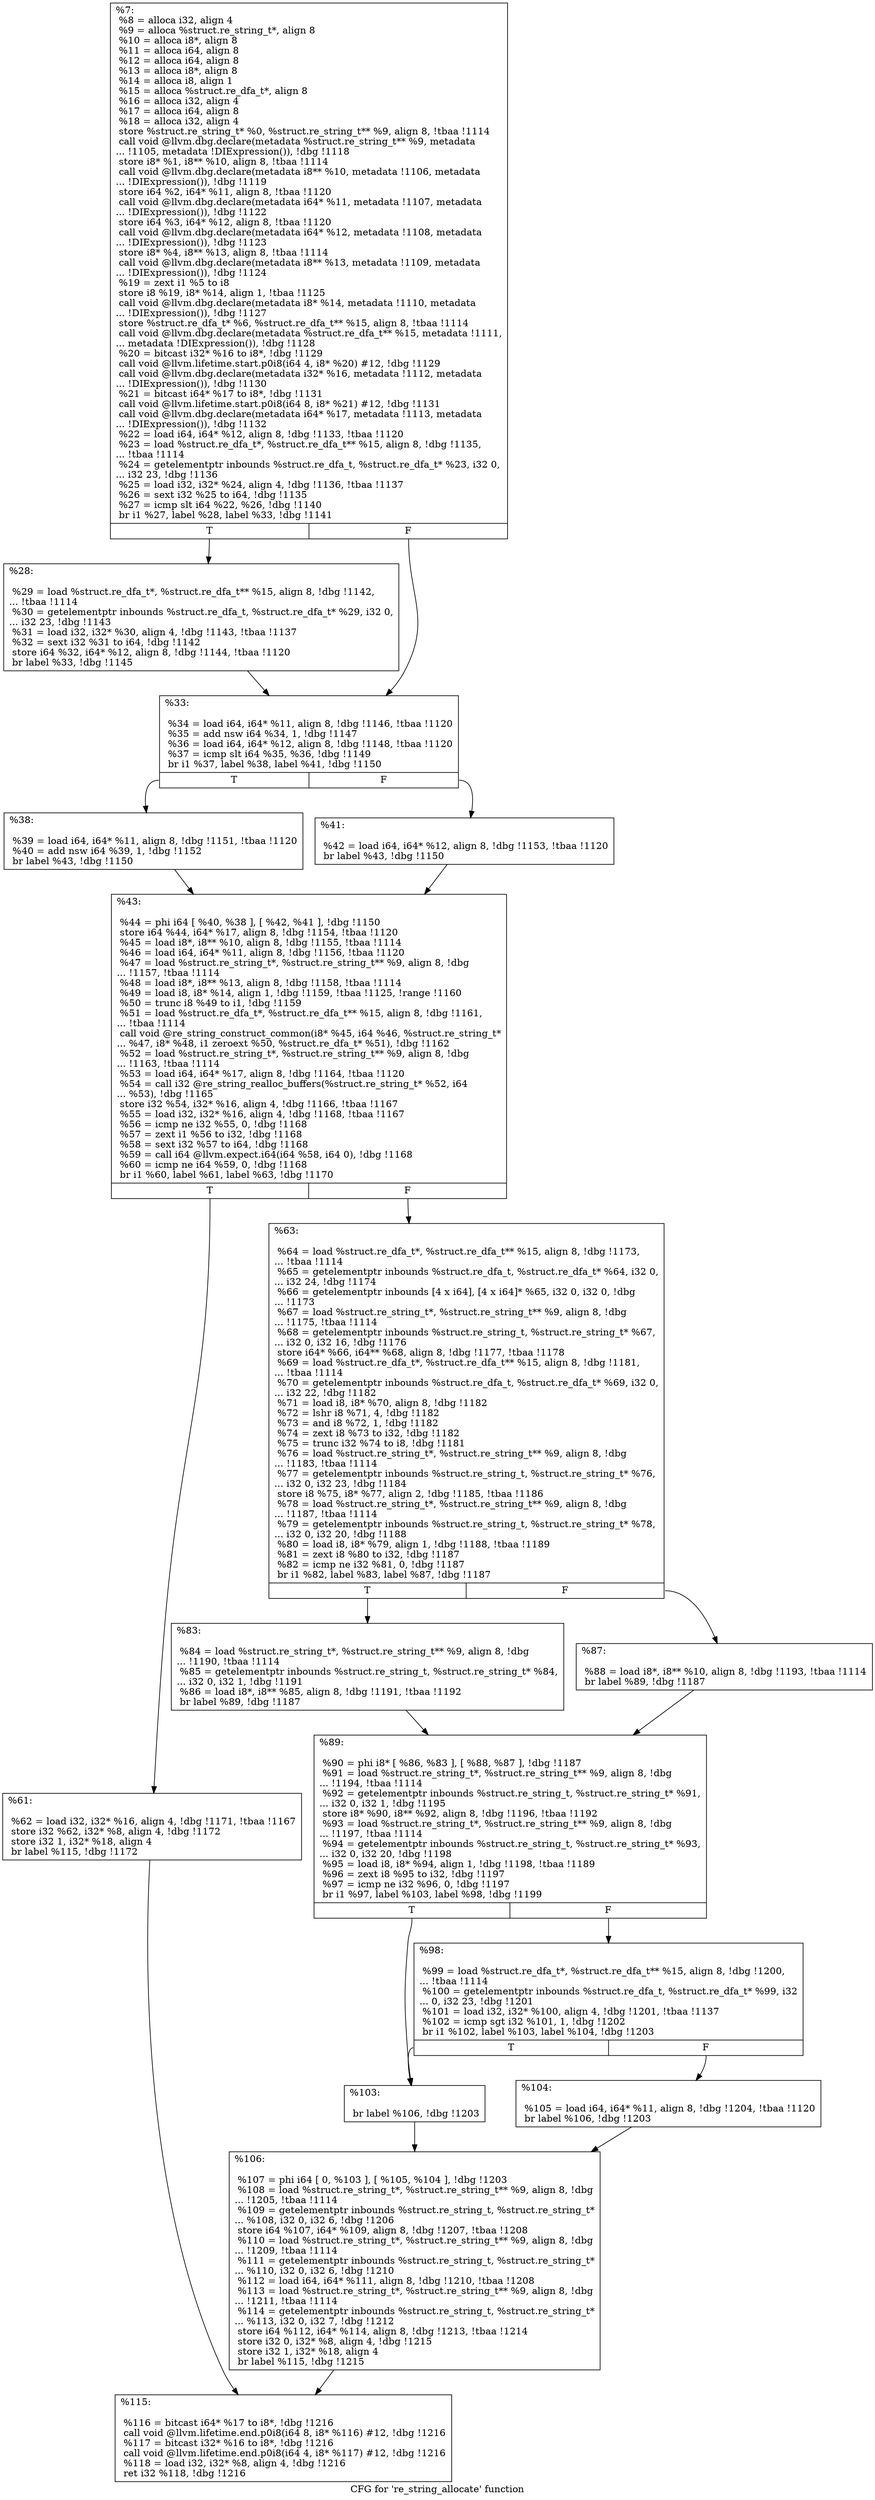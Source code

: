 digraph "CFG for 're_string_allocate' function" {
	label="CFG for 're_string_allocate' function";

	Node0xb54170 [shape=record,label="{%7:\l  %8 = alloca i32, align 4\l  %9 = alloca %struct.re_string_t*, align 8\l  %10 = alloca i8*, align 8\l  %11 = alloca i64, align 8\l  %12 = alloca i64, align 8\l  %13 = alloca i8*, align 8\l  %14 = alloca i8, align 1\l  %15 = alloca %struct.re_dfa_t*, align 8\l  %16 = alloca i32, align 4\l  %17 = alloca i64, align 8\l  %18 = alloca i32, align 4\l  store %struct.re_string_t* %0, %struct.re_string_t** %9, align 8, !tbaa !1114\l  call void @llvm.dbg.declare(metadata %struct.re_string_t** %9, metadata\l... !1105, metadata !DIExpression()), !dbg !1118\l  store i8* %1, i8** %10, align 8, !tbaa !1114\l  call void @llvm.dbg.declare(metadata i8** %10, metadata !1106, metadata\l... !DIExpression()), !dbg !1119\l  store i64 %2, i64* %11, align 8, !tbaa !1120\l  call void @llvm.dbg.declare(metadata i64* %11, metadata !1107, metadata\l... !DIExpression()), !dbg !1122\l  store i64 %3, i64* %12, align 8, !tbaa !1120\l  call void @llvm.dbg.declare(metadata i64* %12, metadata !1108, metadata\l... !DIExpression()), !dbg !1123\l  store i8* %4, i8** %13, align 8, !tbaa !1114\l  call void @llvm.dbg.declare(metadata i8** %13, metadata !1109, metadata\l... !DIExpression()), !dbg !1124\l  %19 = zext i1 %5 to i8\l  store i8 %19, i8* %14, align 1, !tbaa !1125\l  call void @llvm.dbg.declare(metadata i8* %14, metadata !1110, metadata\l... !DIExpression()), !dbg !1127\l  store %struct.re_dfa_t* %6, %struct.re_dfa_t** %15, align 8, !tbaa !1114\l  call void @llvm.dbg.declare(metadata %struct.re_dfa_t** %15, metadata !1111,\l... metadata !DIExpression()), !dbg !1128\l  %20 = bitcast i32* %16 to i8*, !dbg !1129\l  call void @llvm.lifetime.start.p0i8(i64 4, i8* %20) #12, !dbg !1129\l  call void @llvm.dbg.declare(metadata i32* %16, metadata !1112, metadata\l... !DIExpression()), !dbg !1130\l  %21 = bitcast i64* %17 to i8*, !dbg !1131\l  call void @llvm.lifetime.start.p0i8(i64 8, i8* %21) #12, !dbg !1131\l  call void @llvm.dbg.declare(metadata i64* %17, metadata !1113, metadata\l... !DIExpression()), !dbg !1132\l  %22 = load i64, i64* %12, align 8, !dbg !1133, !tbaa !1120\l  %23 = load %struct.re_dfa_t*, %struct.re_dfa_t** %15, align 8, !dbg !1135,\l... !tbaa !1114\l  %24 = getelementptr inbounds %struct.re_dfa_t, %struct.re_dfa_t* %23, i32 0,\l... i32 23, !dbg !1136\l  %25 = load i32, i32* %24, align 4, !dbg !1136, !tbaa !1137\l  %26 = sext i32 %25 to i64, !dbg !1135\l  %27 = icmp slt i64 %22, %26, !dbg !1140\l  br i1 %27, label %28, label %33, !dbg !1141\l|{<s0>T|<s1>F}}"];
	Node0xb54170:s0 -> Node0xd5b8c0;
	Node0xb54170:s1 -> Node0xd5b910;
	Node0xd5b8c0 [shape=record,label="{%28:\l\l  %29 = load %struct.re_dfa_t*, %struct.re_dfa_t** %15, align 8, !dbg !1142,\l... !tbaa !1114\l  %30 = getelementptr inbounds %struct.re_dfa_t, %struct.re_dfa_t* %29, i32 0,\l... i32 23, !dbg !1143\l  %31 = load i32, i32* %30, align 4, !dbg !1143, !tbaa !1137\l  %32 = sext i32 %31 to i64, !dbg !1142\l  store i64 %32, i64* %12, align 8, !dbg !1144, !tbaa !1120\l  br label %33, !dbg !1145\l}"];
	Node0xd5b8c0 -> Node0xd5b910;
	Node0xd5b910 [shape=record,label="{%33:\l\l  %34 = load i64, i64* %11, align 8, !dbg !1146, !tbaa !1120\l  %35 = add nsw i64 %34, 1, !dbg !1147\l  %36 = load i64, i64* %12, align 8, !dbg !1148, !tbaa !1120\l  %37 = icmp slt i64 %35, %36, !dbg !1149\l  br i1 %37, label %38, label %41, !dbg !1150\l|{<s0>T|<s1>F}}"];
	Node0xd5b910:s0 -> Node0xd5b960;
	Node0xd5b910:s1 -> Node0xd5b9b0;
	Node0xd5b960 [shape=record,label="{%38:\l\l  %39 = load i64, i64* %11, align 8, !dbg !1151, !tbaa !1120\l  %40 = add nsw i64 %39, 1, !dbg !1152\l  br label %43, !dbg !1150\l}"];
	Node0xd5b960 -> Node0xd5ba00;
	Node0xd5b9b0 [shape=record,label="{%41:\l\l  %42 = load i64, i64* %12, align 8, !dbg !1153, !tbaa !1120\l  br label %43, !dbg !1150\l}"];
	Node0xd5b9b0 -> Node0xd5ba00;
	Node0xd5ba00 [shape=record,label="{%43:\l\l  %44 = phi i64 [ %40, %38 ], [ %42, %41 ], !dbg !1150\l  store i64 %44, i64* %17, align 8, !dbg !1154, !tbaa !1120\l  %45 = load i8*, i8** %10, align 8, !dbg !1155, !tbaa !1114\l  %46 = load i64, i64* %11, align 8, !dbg !1156, !tbaa !1120\l  %47 = load %struct.re_string_t*, %struct.re_string_t** %9, align 8, !dbg\l... !1157, !tbaa !1114\l  %48 = load i8*, i8** %13, align 8, !dbg !1158, !tbaa !1114\l  %49 = load i8, i8* %14, align 1, !dbg !1159, !tbaa !1125, !range !1160\l  %50 = trunc i8 %49 to i1, !dbg !1159\l  %51 = load %struct.re_dfa_t*, %struct.re_dfa_t** %15, align 8, !dbg !1161,\l... !tbaa !1114\l  call void @re_string_construct_common(i8* %45, i64 %46, %struct.re_string_t*\l... %47, i8* %48, i1 zeroext %50, %struct.re_dfa_t* %51), !dbg !1162\l  %52 = load %struct.re_string_t*, %struct.re_string_t** %9, align 8, !dbg\l... !1163, !tbaa !1114\l  %53 = load i64, i64* %17, align 8, !dbg !1164, !tbaa !1120\l  %54 = call i32 @re_string_realloc_buffers(%struct.re_string_t* %52, i64\l... %53), !dbg !1165\l  store i32 %54, i32* %16, align 4, !dbg !1166, !tbaa !1167\l  %55 = load i32, i32* %16, align 4, !dbg !1168, !tbaa !1167\l  %56 = icmp ne i32 %55, 0, !dbg !1168\l  %57 = zext i1 %56 to i32, !dbg !1168\l  %58 = sext i32 %57 to i64, !dbg !1168\l  %59 = call i64 @llvm.expect.i64(i64 %58, i64 0), !dbg !1168\l  %60 = icmp ne i64 %59, 0, !dbg !1168\l  br i1 %60, label %61, label %63, !dbg !1170\l|{<s0>T|<s1>F}}"];
	Node0xd5ba00:s0 -> Node0xd5ba50;
	Node0xd5ba00:s1 -> Node0xd5baa0;
	Node0xd5ba50 [shape=record,label="{%61:\l\l  %62 = load i32, i32* %16, align 4, !dbg !1171, !tbaa !1167\l  store i32 %62, i32* %8, align 4, !dbg !1172\l  store i32 1, i32* %18, align 4\l  br label %115, !dbg !1172\l}"];
	Node0xd5ba50 -> Node0xd5bd20;
	Node0xd5baa0 [shape=record,label="{%63:\l\l  %64 = load %struct.re_dfa_t*, %struct.re_dfa_t** %15, align 8, !dbg !1173,\l... !tbaa !1114\l  %65 = getelementptr inbounds %struct.re_dfa_t, %struct.re_dfa_t* %64, i32 0,\l... i32 24, !dbg !1174\l  %66 = getelementptr inbounds [4 x i64], [4 x i64]* %65, i32 0, i32 0, !dbg\l... !1173\l  %67 = load %struct.re_string_t*, %struct.re_string_t** %9, align 8, !dbg\l... !1175, !tbaa !1114\l  %68 = getelementptr inbounds %struct.re_string_t, %struct.re_string_t* %67,\l... i32 0, i32 16, !dbg !1176\l  store i64* %66, i64** %68, align 8, !dbg !1177, !tbaa !1178\l  %69 = load %struct.re_dfa_t*, %struct.re_dfa_t** %15, align 8, !dbg !1181,\l... !tbaa !1114\l  %70 = getelementptr inbounds %struct.re_dfa_t, %struct.re_dfa_t* %69, i32 0,\l... i32 22, !dbg !1182\l  %71 = load i8, i8* %70, align 8, !dbg !1182\l  %72 = lshr i8 %71, 4, !dbg !1182\l  %73 = and i8 %72, 1, !dbg !1182\l  %74 = zext i8 %73 to i32, !dbg !1182\l  %75 = trunc i32 %74 to i8, !dbg !1181\l  %76 = load %struct.re_string_t*, %struct.re_string_t** %9, align 8, !dbg\l... !1183, !tbaa !1114\l  %77 = getelementptr inbounds %struct.re_string_t, %struct.re_string_t* %76,\l... i32 0, i32 23, !dbg !1184\l  store i8 %75, i8* %77, align 2, !dbg !1185, !tbaa !1186\l  %78 = load %struct.re_string_t*, %struct.re_string_t** %9, align 8, !dbg\l... !1187, !tbaa !1114\l  %79 = getelementptr inbounds %struct.re_string_t, %struct.re_string_t* %78,\l... i32 0, i32 20, !dbg !1188\l  %80 = load i8, i8* %79, align 1, !dbg !1188, !tbaa !1189\l  %81 = zext i8 %80 to i32, !dbg !1187\l  %82 = icmp ne i32 %81, 0, !dbg !1187\l  br i1 %82, label %83, label %87, !dbg !1187\l|{<s0>T|<s1>F}}"];
	Node0xd5baa0:s0 -> Node0xd5baf0;
	Node0xd5baa0:s1 -> Node0xd5bb40;
	Node0xd5baf0 [shape=record,label="{%83:\l\l  %84 = load %struct.re_string_t*, %struct.re_string_t** %9, align 8, !dbg\l... !1190, !tbaa !1114\l  %85 = getelementptr inbounds %struct.re_string_t, %struct.re_string_t* %84,\l... i32 0, i32 1, !dbg !1191\l  %86 = load i8*, i8** %85, align 8, !dbg !1191, !tbaa !1192\l  br label %89, !dbg !1187\l}"];
	Node0xd5baf0 -> Node0xd5bb90;
	Node0xd5bb40 [shape=record,label="{%87:\l\l  %88 = load i8*, i8** %10, align 8, !dbg !1193, !tbaa !1114\l  br label %89, !dbg !1187\l}"];
	Node0xd5bb40 -> Node0xd5bb90;
	Node0xd5bb90 [shape=record,label="{%89:\l\l  %90 = phi i8* [ %86, %83 ], [ %88, %87 ], !dbg !1187\l  %91 = load %struct.re_string_t*, %struct.re_string_t** %9, align 8, !dbg\l... !1194, !tbaa !1114\l  %92 = getelementptr inbounds %struct.re_string_t, %struct.re_string_t* %91,\l... i32 0, i32 1, !dbg !1195\l  store i8* %90, i8** %92, align 8, !dbg !1196, !tbaa !1192\l  %93 = load %struct.re_string_t*, %struct.re_string_t** %9, align 8, !dbg\l... !1197, !tbaa !1114\l  %94 = getelementptr inbounds %struct.re_string_t, %struct.re_string_t* %93,\l... i32 0, i32 20, !dbg !1198\l  %95 = load i8, i8* %94, align 1, !dbg !1198, !tbaa !1189\l  %96 = zext i8 %95 to i32, !dbg !1197\l  %97 = icmp ne i32 %96, 0, !dbg !1197\l  br i1 %97, label %103, label %98, !dbg !1199\l|{<s0>T|<s1>F}}"];
	Node0xd5bb90:s0 -> Node0xd5bc30;
	Node0xd5bb90:s1 -> Node0xd5bbe0;
	Node0xd5bbe0 [shape=record,label="{%98:\l\l  %99 = load %struct.re_dfa_t*, %struct.re_dfa_t** %15, align 8, !dbg !1200,\l... !tbaa !1114\l  %100 = getelementptr inbounds %struct.re_dfa_t, %struct.re_dfa_t* %99, i32\l... 0, i32 23, !dbg !1201\l  %101 = load i32, i32* %100, align 4, !dbg !1201, !tbaa !1137\l  %102 = icmp sgt i32 %101, 1, !dbg !1202\l  br i1 %102, label %103, label %104, !dbg !1203\l|{<s0>T|<s1>F}}"];
	Node0xd5bbe0:s0 -> Node0xd5bc30;
	Node0xd5bbe0:s1 -> Node0xd5bc80;
	Node0xd5bc30 [shape=record,label="{%103:\l\l  br label %106, !dbg !1203\l}"];
	Node0xd5bc30 -> Node0xd5bcd0;
	Node0xd5bc80 [shape=record,label="{%104:\l\l  %105 = load i64, i64* %11, align 8, !dbg !1204, !tbaa !1120\l  br label %106, !dbg !1203\l}"];
	Node0xd5bc80 -> Node0xd5bcd0;
	Node0xd5bcd0 [shape=record,label="{%106:\l\l  %107 = phi i64 [ 0, %103 ], [ %105, %104 ], !dbg !1203\l  %108 = load %struct.re_string_t*, %struct.re_string_t** %9, align 8, !dbg\l... !1205, !tbaa !1114\l  %109 = getelementptr inbounds %struct.re_string_t, %struct.re_string_t*\l... %108, i32 0, i32 6, !dbg !1206\l  store i64 %107, i64* %109, align 8, !dbg !1207, !tbaa !1208\l  %110 = load %struct.re_string_t*, %struct.re_string_t** %9, align 8, !dbg\l... !1209, !tbaa !1114\l  %111 = getelementptr inbounds %struct.re_string_t, %struct.re_string_t*\l... %110, i32 0, i32 6, !dbg !1210\l  %112 = load i64, i64* %111, align 8, !dbg !1210, !tbaa !1208\l  %113 = load %struct.re_string_t*, %struct.re_string_t** %9, align 8, !dbg\l... !1211, !tbaa !1114\l  %114 = getelementptr inbounds %struct.re_string_t, %struct.re_string_t*\l... %113, i32 0, i32 7, !dbg !1212\l  store i64 %112, i64* %114, align 8, !dbg !1213, !tbaa !1214\l  store i32 0, i32* %8, align 4, !dbg !1215\l  store i32 1, i32* %18, align 4\l  br label %115, !dbg !1215\l}"];
	Node0xd5bcd0 -> Node0xd5bd20;
	Node0xd5bd20 [shape=record,label="{%115:\l\l  %116 = bitcast i64* %17 to i8*, !dbg !1216\l  call void @llvm.lifetime.end.p0i8(i64 8, i8* %116) #12, !dbg !1216\l  %117 = bitcast i32* %16 to i8*, !dbg !1216\l  call void @llvm.lifetime.end.p0i8(i64 4, i8* %117) #12, !dbg !1216\l  %118 = load i32, i32* %8, align 4, !dbg !1216\l  ret i32 %118, !dbg !1216\l}"];
}
